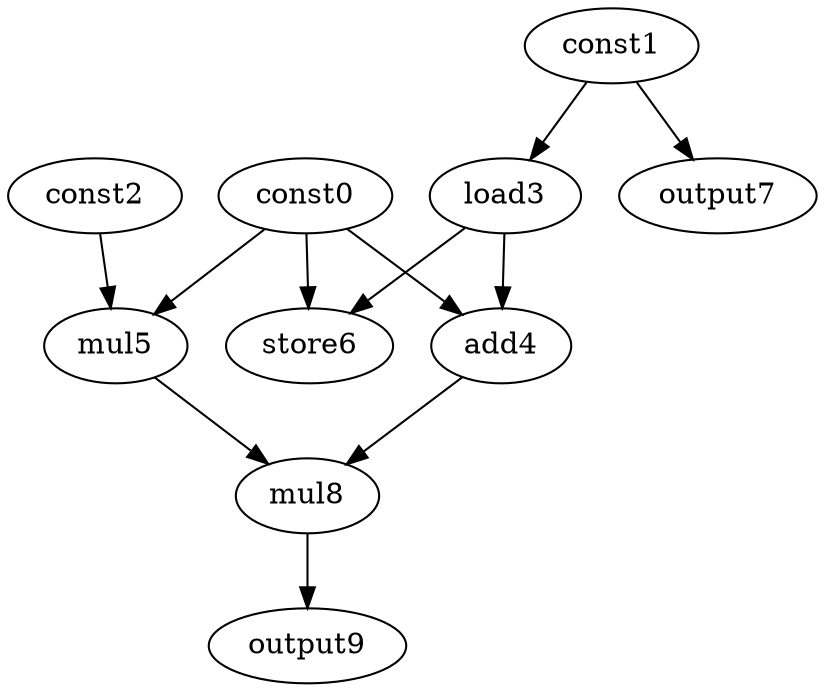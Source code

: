 digraph G { 
const0[opcode=const]; 
const1[opcode=const]; 
const2[opcode=const]; 
load3[opcode=load]; 
add4[opcode=add]; 
mul5[opcode=mul]; 
store6[opcode=store]; 
output7[opcode=output]; 
mul8[opcode=mul]; 
output9[opcode=output]; 
const1->load3[operand=0];
const0->mul5[operand=0];
const2->mul5[operand=1];
const1->output7[operand=0];
const0->add4[operand=0];
load3->add4[operand=1];
const0->store6[operand=0];
load3->store6[operand=1];
add4->mul8[operand=0];
mul5->mul8[operand=1];
mul8->output9[operand=0];
}
